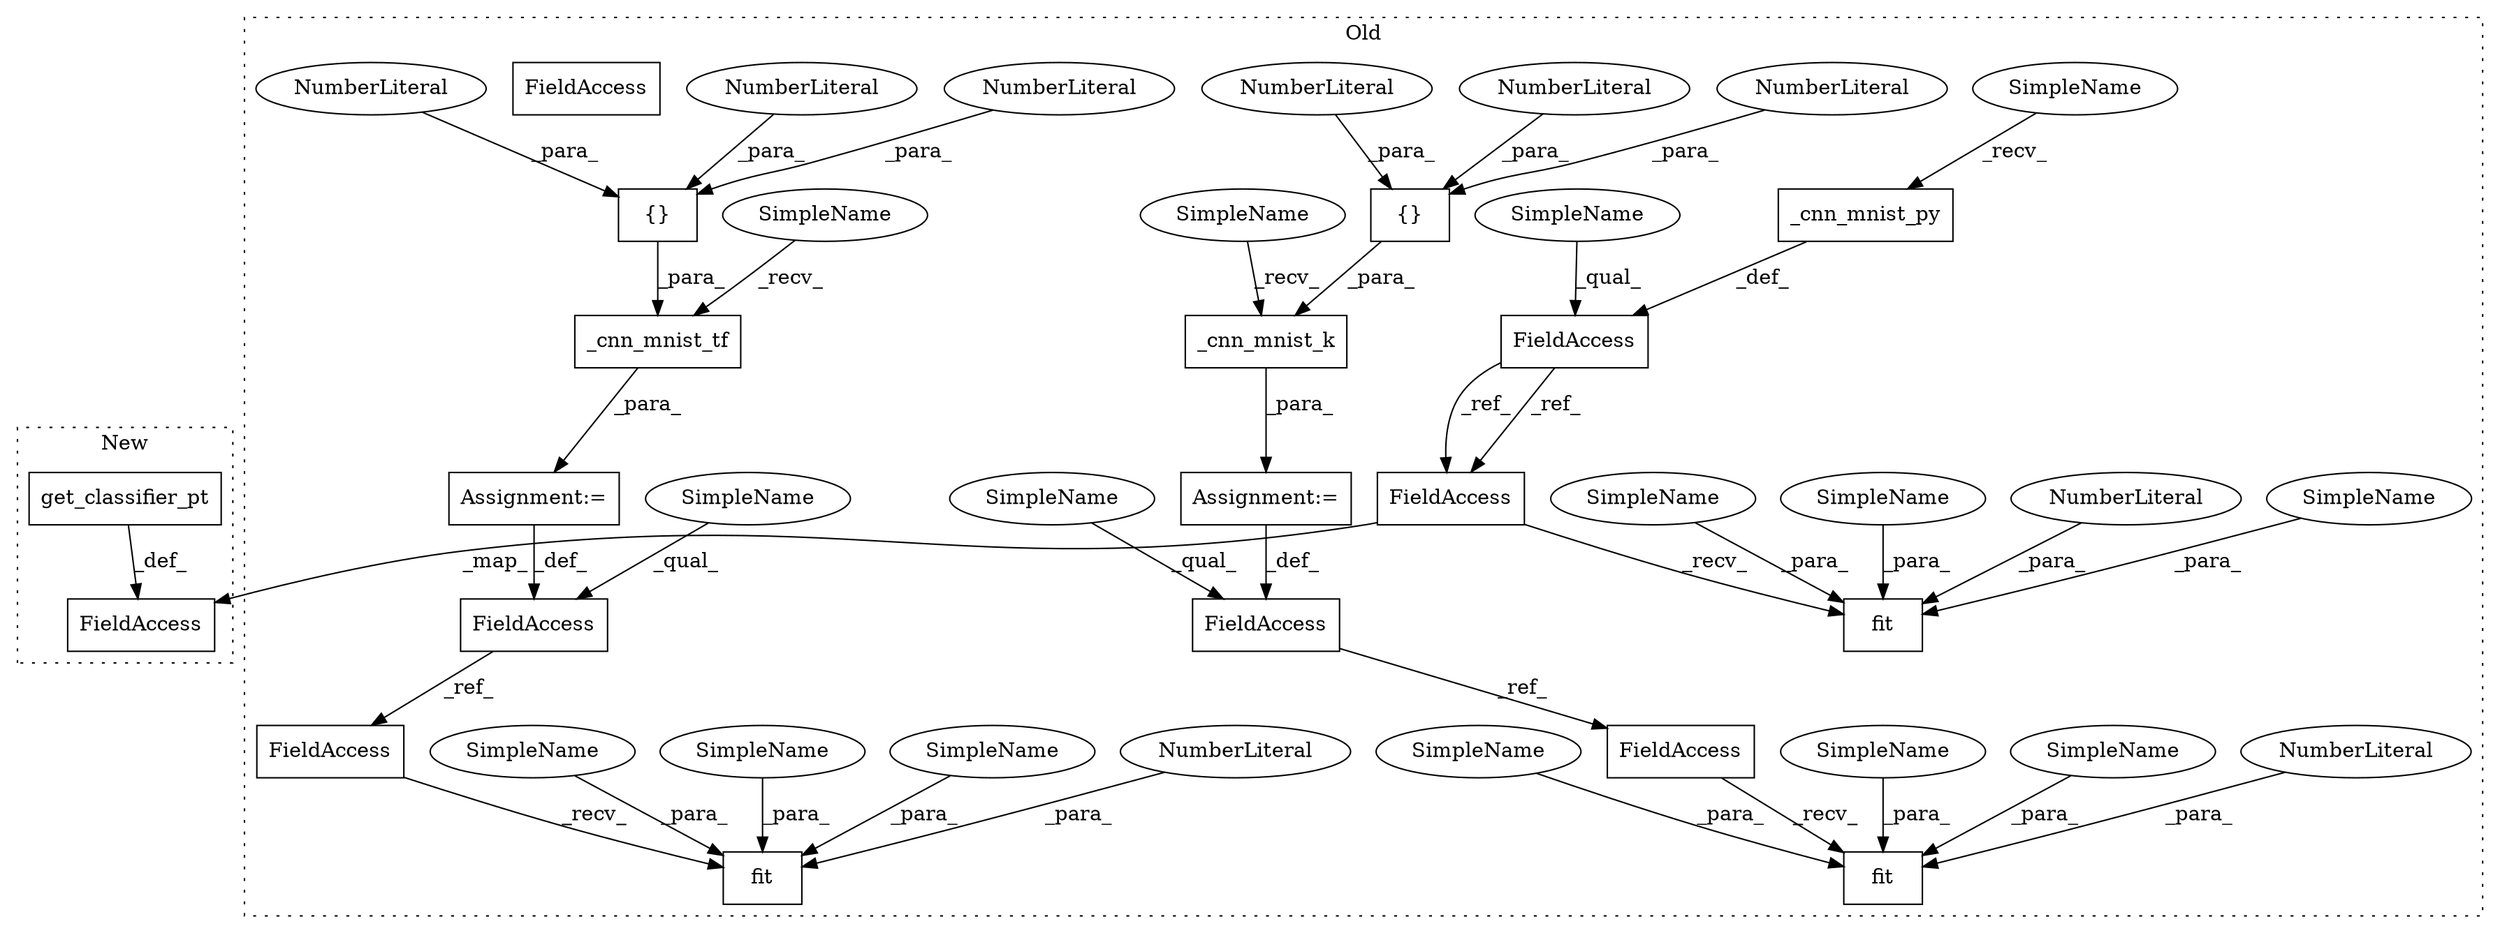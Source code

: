 digraph G {
subgraph cluster0 {
1 [label="_cnn_mnist_k" a="32" s="2109,2140" l="13,1" shape="box"];
3 [label="FieldAccess" a="22" s="2491" l="17" shape="box"];
4 [label="fit" a="32" s="2570,2602" l="4,1" shape="box"];
5 [label="{}" a="4" s="2131,2139" l="1,1" shape="box"];
6 [label="fit" a="32" s="2164,2196" l="4,1" shape="box"];
7 [label="{}" a="4" s="2536,2544" l="1,1" shape="box"];
8 [label="NumberLiteral" a="34" s="2537" l="2" shape="ellipse"];
9 [label="NumberLiteral" a="34" s="2590" l="1" shape="ellipse"];
10 [label="NumberLiteral" a="34" s="2138" l="1" shape="ellipse"];
11 [label="NumberLiteral" a="34" s="2135" l="2" shape="ellipse"];
12 [label="NumberLiteral" a="34" s="2543" l="1" shape="ellipse"];
13 [label="NumberLiteral" a="34" s="2132" l="2" shape="ellipse"];
14 [label="NumberLiteral" a="34" s="2540" l="2" shape="ellipse"];
15 [label="NumberLiteral" a="34" s="2195" l="1" shape="ellipse"];
16 [label="_cnn_mnist_tf" a="32" s="2513,2545" l="14,1" shape="box"];
17 [label="FieldAccess" a="22" s="2088" l="16" shape="box"];
18 [label="FieldAccess" a="22" s="3072" l="17" shape="box"];
19 [label="fit" a="32" s="3244,3276" l="4,1" shape="box"];
20 [label="NumberLiteral" a="34" s="3264" l="1" shape="ellipse"];
21 [label="_cnn_mnist_py" a="32" s="3094" l="15" shape="box"];
22 [label="Assignment:=" a="7" s="2508" l="1" shape="box"];
23 [label="Assignment:=" a="7" s="2104" l="1" shape="box"];
25 [label="FieldAccess" a="22" s="3226" l="17" shape="box"];
26 [label="SimpleName" a="42" s="2574" l="7" shape="ellipse"];
27 [label="SimpleName" a="42" s="3248" l="7" shape="ellipse"];
28 [label="SimpleName" a="42" s="2168" l="7" shape="ellipse"];
29 [label="SimpleName" a="42" s="2184" l="10" shape="ellipse"];
30 [label="SimpleName" a="42" s="2592" l="10" shape="ellipse"];
31 [label="SimpleName" a="42" s="3266" l="10" shape="ellipse"];
32 [label="FieldAccess" a="22" s="3226" l="17" shape="box"];
33 [label="SimpleName" a="42" s="2088" l="3" shape="ellipse"];
34 [label="SimpleName" a="42" s="3072" l="3" shape="ellipse"];
35 [label="SimpleName" a="42" s="3090" l="3" shape="ellipse"];
36 [label="SimpleName" a="42" s="2491" l="3" shape="ellipse"];
37 [label="SimpleName" a="42" s="2105" l="3" shape="ellipse"];
38 [label="SimpleName" a="42" s="2509" l="3" shape="ellipse"];
39 [label="FieldAccess" a="22" s="2147" l="16" shape="box"];
40 [label="SimpleName" a="42" s="2176" l="7" shape="ellipse"];
41 [label="SimpleName" a="42" s="3256" l="7" shape="ellipse"];
42 [label="SimpleName" a="42" s="2582" l="7" shape="ellipse"];
43 [label="FieldAccess" a="22" s="2552" l="17" shape="box"];
label = "Old";
style="dotted";
}
subgraph cluster1 {
2 [label="get_classifier_pt" a="32" s="2339" l="19" shape="box"];
24 [label="FieldAccess" a="22" s="2321" l="17" shape="box"];
label = "New";
style="dotted";
}
1 -> 23 [label="_para_"];
2 -> 24 [label="_def_"];
3 -> 43 [label="_ref_"];
5 -> 1 [label="_para_"];
7 -> 16 [label="_para_"];
8 -> 7 [label="_para_"];
9 -> 4 [label="_para_"];
10 -> 5 [label="_para_"];
11 -> 5 [label="_para_"];
12 -> 7 [label="_para_"];
13 -> 5 [label="_para_"];
14 -> 7 [label="_para_"];
15 -> 6 [label="_para_"];
16 -> 22 [label="_para_"];
17 -> 39 [label="_ref_"];
18 -> 32 [label="_ref_"];
18 -> 32 [label="_ref_"];
20 -> 19 [label="_para_"];
21 -> 18 [label="_def_"];
22 -> 3 [label="_def_"];
23 -> 17 [label="_def_"];
26 -> 4 [label="_para_"];
27 -> 19 [label="_para_"];
28 -> 6 [label="_para_"];
29 -> 6 [label="_para_"];
30 -> 4 [label="_para_"];
31 -> 19 [label="_para_"];
32 -> 19 [label="_recv_"];
32 -> 24 [label="_map_"];
33 -> 17 [label="_qual_"];
34 -> 18 [label="_qual_"];
35 -> 21 [label="_recv_"];
36 -> 3 [label="_qual_"];
37 -> 1 [label="_recv_"];
38 -> 16 [label="_recv_"];
39 -> 6 [label="_recv_"];
40 -> 6 [label="_para_"];
41 -> 19 [label="_para_"];
42 -> 4 [label="_para_"];
43 -> 4 [label="_recv_"];
}
